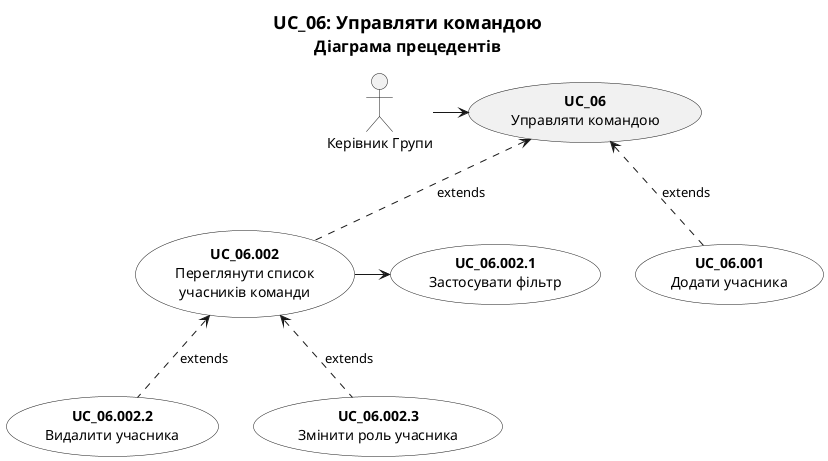@startuml
title
    <font size=18 color=black>UC_06: Управляти командою
    <font size=16 color=black>Діаграма прецедентів
end title

actor :Керівник Групи: as TeamLead
  
  usecase "**UC_06**\nУправляти командою" as TL

  usecase "**UC_06.001**\nДодати учасника" as AU #FFFFFF
  usecase "**UC_06.002**\nПереглянути список\nучасників команди" as UL #FFFFFF
  
  usecase "**UC_06.002.1**\nЗастосувати фільтр" as UF #FFFFFF
  usecase "**UC_06.002.2**\nВидалити учасника" as DU #FFFFFF
  usecase "**UC_06.002.3**\nЗмінити роль учасника" as CR #FFFFFF

  
  TeamLead -r-> TL
  
  UL-l->UF
  
  UL .u.>TL : extends
  AU .u.>TL : extends
  DU .u.>UL : extends
  CR .u.>UL : extends
@enduml
